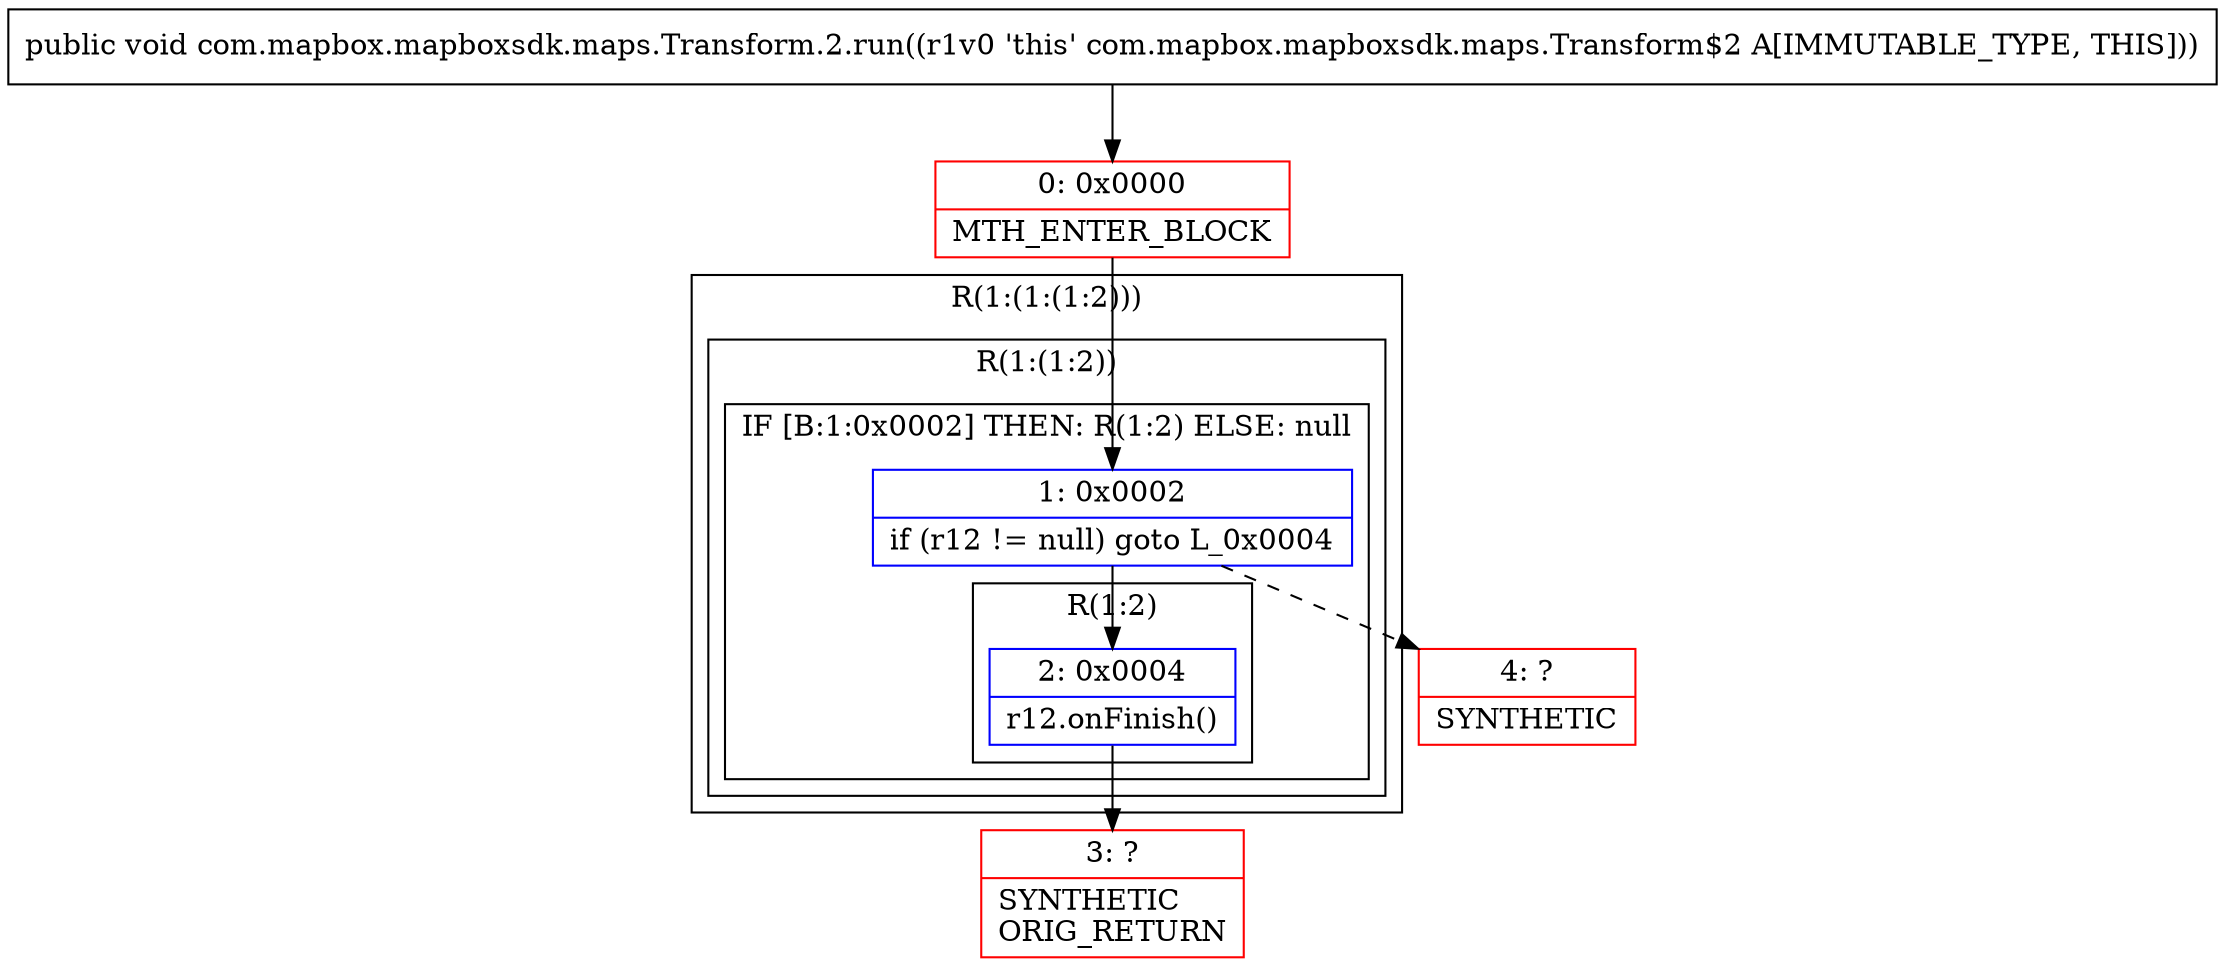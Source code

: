 digraph "CFG forcom.mapbox.mapboxsdk.maps.Transform.2.run()V" {
subgraph cluster_Region_1172294696 {
label = "R(1:(1:(1:2)))";
node [shape=record,color=blue];
subgraph cluster_Region_1793236837 {
label = "R(1:(1:2))";
node [shape=record,color=blue];
subgraph cluster_IfRegion_227094362 {
label = "IF [B:1:0x0002] THEN: R(1:2) ELSE: null";
node [shape=record,color=blue];
Node_1 [shape=record,label="{1\:\ 0x0002|if (r12 != null) goto L_0x0004\l}"];
subgraph cluster_Region_1727167923 {
label = "R(1:2)";
node [shape=record,color=blue];
Node_2 [shape=record,label="{2\:\ 0x0004|r12.onFinish()\l}"];
}
}
}
}
Node_0 [shape=record,color=red,label="{0\:\ 0x0000|MTH_ENTER_BLOCK\l}"];
Node_3 [shape=record,color=red,label="{3\:\ ?|SYNTHETIC\lORIG_RETURN\l}"];
Node_4 [shape=record,color=red,label="{4\:\ ?|SYNTHETIC\l}"];
MethodNode[shape=record,label="{public void com.mapbox.mapboxsdk.maps.Transform.2.run((r1v0 'this' com.mapbox.mapboxsdk.maps.Transform$2 A[IMMUTABLE_TYPE, THIS])) }"];
MethodNode -> Node_0;
Node_1 -> Node_2;
Node_1 -> Node_4[style=dashed];
Node_2 -> Node_3;
Node_0 -> Node_1;
}

